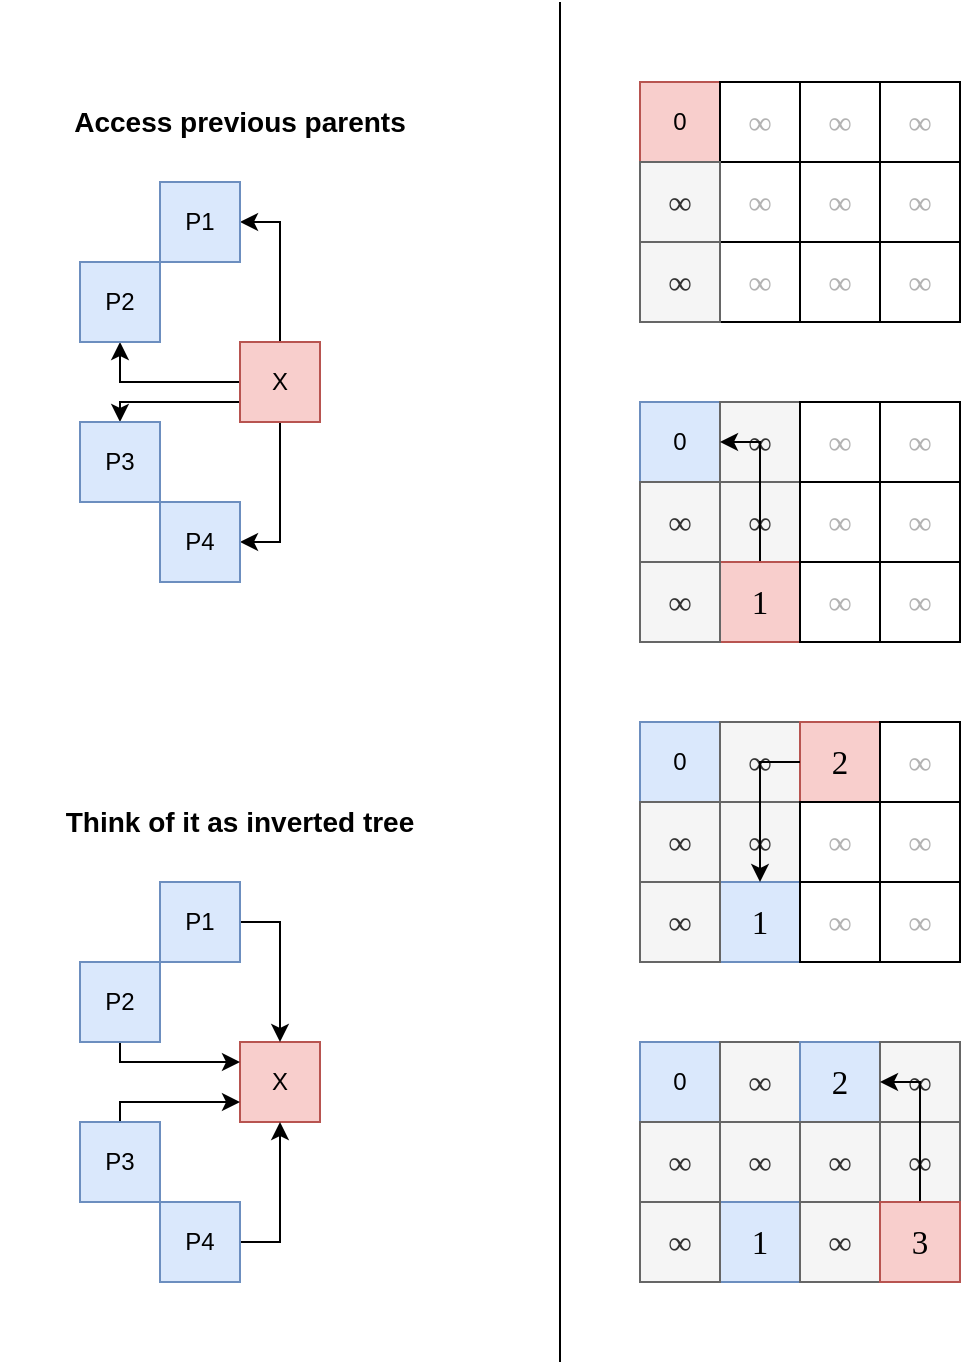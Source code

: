 <mxfile version="14.8.2" type="device"><diagram id="HSeuokN2tXvBlU_7ipD5" name="Page-1"><mxGraphModel dx="1422" dy="805" grid="1" gridSize="10" guides="1" tooltips="1" connect="1" arrows="1" fold="1" page="1" pageScale="1" pageWidth="850" pageHeight="1100" math="0" shadow="0"><root><mxCell id="0"/><mxCell id="1" parent="0"/><mxCell id="WIhtkE5zh25VeXzeA2av-1" value="0" style="rounded=0;whiteSpace=wrap;html=1;fillColor=#f8cecc;strokeColor=#b85450;labelBackgroundColor=none;" parent="1" vertex="1"><mxGeometry x="320" y="40" width="40" height="40" as="geometry"/></mxCell><mxCell id="WIhtkE5zh25VeXzeA2av-2" value="&lt;span style=&quot;font-family: &amp;quot;nimbus roman no9 l&amp;quot;, &amp;quot;times new roman&amp;quot;, times, serif; font-size: 16.52px;&quot;&gt;∞&lt;/span&gt;" style="rounded=0;whiteSpace=wrap;html=1;labelBackgroundColor=none;fontColor=#B3B3B3;" parent="1" vertex="1"><mxGeometry x="360" y="40" width="40" height="40" as="geometry"/></mxCell><mxCell id="WIhtkE5zh25VeXzeA2av-31" value="&lt;span style=&quot;font-family: &amp;quot;nimbus roman no9 l&amp;quot;, &amp;quot;times new roman&amp;quot;, times, serif; font-size: 16.52px;&quot;&gt;∞&lt;/span&gt;" style="rounded=0;whiteSpace=wrap;html=1;labelBackgroundColor=none;fontColor=#B3B3B3;" parent="1" vertex="1"><mxGeometry x="400" y="40" width="40" height="40" as="geometry"/></mxCell><mxCell id="WIhtkE5zh25VeXzeA2av-32" value="&lt;span style=&quot;font-family: &amp;quot;nimbus roman no9 l&amp;quot;, &amp;quot;times new roman&amp;quot;, times, serif; font-size: 16.52px;&quot;&gt;∞&lt;/span&gt;" style="rounded=0;whiteSpace=wrap;html=1;labelBackgroundColor=none;fontColor=#B3B3B3;" parent="1" vertex="1"><mxGeometry x="440" y="40" width="40" height="40" as="geometry"/></mxCell><mxCell id="WIhtkE5zh25VeXzeA2av-33" value="&lt;span style=&quot;font-family: &amp;quot;nimbus roman no9 l&amp;quot;, &amp;quot;times new roman&amp;quot;, times, serif; font-size: 16.52px;&quot;&gt;∞&lt;/span&gt;" style="rounded=0;whiteSpace=wrap;html=1;labelBackgroundColor=none;fontColor=#B3B3B3;" parent="1" vertex="1"><mxGeometry x="360" y="80" width="40" height="40" as="geometry"/></mxCell><mxCell id="WIhtkE5zh25VeXzeA2av-34" value="&lt;span style=&quot;font-family: &amp;quot;nimbus roman no9 l&amp;quot;, &amp;quot;times new roman&amp;quot;, times, serif; font-size: 16.52px;&quot;&gt;∞&lt;/span&gt;" style="rounded=0;whiteSpace=wrap;html=1;labelBackgroundColor=none;fontColor=#B3B3B3;" parent="1" vertex="1"><mxGeometry x="400" y="80" width="40" height="40" as="geometry"/></mxCell><mxCell id="WIhtkE5zh25VeXzeA2av-35" value="&lt;span style=&quot;font-family: &amp;quot;nimbus roman no9 l&amp;quot;, &amp;quot;times new roman&amp;quot;, times, serif; font-size: 16.52px;&quot;&gt;∞&lt;/span&gt;" style="rounded=0;whiteSpace=wrap;html=1;labelBackgroundColor=none;fontColor=#B3B3B3;" parent="1" vertex="1"><mxGeometry x="440" y="80" width="40" height="40" as="geometry"/></mxCell><mxCell id="WIhtkE5zh25VeXzeA2av-36" value="&lt;span style=&quot;font-family: &amp;quot;nimbus roman no9 l&amp;quot;, &amp;quot;times new roman&amp;quot;, times, serif; font-size: 16.52px;&quot;&gt;∞&lt;/span&gt;" style="rounded=0;whiteSpace=wrap;html=1;fontColor=#333333;labelBackgroundColor=none;fillColor=#f5f5f5;strokeColor=#666666;" parent="1" vertex="1"><mxGeometry x="320" y="80" width="40" height="40" as="geometry"/></mxCell><mxCell id="WIhtkE5zh25VeXzeA2av-37" value="&lt;span style=&quot;font-family: &amp;quot;nimbus roman no9 l&amp;quot;, &amp;quot;times new roman&amp;quot;, times, serif; font-size: 16.52px;&quot;&gt;∞&lt;/span&gt;" style="rounded=0;whiteSpace=wrap;html=1;labelBackgroundColor=none;fontColor=#B3B3B3;" parent="1" vertex="1"><mxGeometry x="360" y="120" width="40" height="40" as="geometry"/></mxCell><mxCell id="WIhtkE5zh25VeXzeA2av-38" value="&lt;span style=&quot;font-family: &amp;quot;nimbus roman no9 l&amp;quot;, &amp;quot;times new roman&amp;quot;, times, serif; font-size: 16.52px;&quot;&gt;∞&lt;/span&gt;" style="rounded=0;whiteSpace=wrap;html=1;labelBackgroundColor=none;fontColor=#B3B3B3;" parent="1" vertex="1"><mxGeometry x="400" y="120" width="40" height="40" as="geometry"/></mxCell><mxCell id="WIhtkE5zh25VeXzeA2av-39" value="&lt;span style=&quot;font-family: &amp;quot;nimbus roman no9 l&amp;quot;, &amp;quot;times new roman&amp;quot;, times, serif; font-size: 16.52px;&quot;&gt;∞&lt;/span&gt;" style="rounded=0;whiteSpace=wrap;html=1;labelBackgroundColor=none;fontColor=#B3B3B3;" parent="1" vertex="1"><mxGeometry x="440" y="120" width="40" height="40" as="geometry"/></mxCell><mxCell id="WIhtkE5zh25VeXzeA2av-40" value="&lt;span style=&quot;font-family: &amp;quot;nimbus roman no9 l&amp;quot;, &amp;quot;times new roman&amp;quot;, times, serif; font-size: 16.52px;&quot;&gt;∞&lt;/span&gt;" style="rounded=0;whiteSpace=wrap;html=1;fontColor=#333333;labelBackgroundColor=none;fillColor=#f5f5f5;strokeColor=#666666;" parent="1" vertex="1"><mxGeometry x="320" y="120" width="40" height="40" as="geometry"/></mxCell><mxCell id="WIhtkE5zh25VeXzeA2av-41" value="0" style="rounded=0;whiteSpace=wrap;html=1;fillColor=#dae8fc;strokeColor=#6c8ebf;labelBackgroundColor=none;" parent="1" vertex="1"><mxGeometry x="320" y="200" width="40" height="40" as="geometry"/></mxCell><mxCell id="WIhtkE5zh25VeXzeA2av-42" value="&lt;span style=&quot;font-family: &amp;quot;nimbus roman no9 l&amp;quot;, &amp;quot;times new roman&amp;quot;, times, serif; font-size: 16.52px;&quot;&gt;∞&lt;/span&gt;" style="rounded=0;whiteSpace=wrap;html=1;fontColor=#333333;labelBackgroundColor=none;fillColor=#f5f5f5;strokeColor=#666666;" parent="1" vertex="1"><mxGeometry x="360" y="200" width="40" height="40" as="geometry"/></mxCell><mxCell id="WIhtkE5zh25VeXzeA2av-43" value="&lt;span style=&quot;font-family: &amp;quot;nimbus roman no9 l&amp;quot;, &amp;quot;times new roman&amp;quot;, times, serif; font-size: 16.52px;&quot;&gt;∞&lt;/span&gt;" style="rounded=0;whiteSpace=wrap;html=1;labelBackgroundColor=none;fontColor=#B3B3B3;" parent="1" vertex="1"><mxGeometry x="400" y="200" width="40" height="40" as="geometry"/></mxCell><mxCell id="WIhtkE5zh25VeXzeA2av-44" value="&lt;span style=&quot;font-family: &amp;quot;nimbus roman no9 l&amp;quot;, &amp;quot;times new roman&amp;quot;, times, serif; font-size: 16.52px;&quot;&gt;∞&lt;/span&gt;" style="rounded=0;whiteSpace=wrap;html=1;labelBackgroundColor=none;fontColor=#B3B3B3;" parent="1" vertex="1"><mxGeometry x="440" y="200" width="40" height="40" as="geometry"/></mxCell><mxCell id="WIhtkE5zh25VeXzeA2av-45" value="&lt;span style=&quot;font-family: &amp;quot;nimbus roman no9 l&amp;quot;, &amp;quot;times new roman&amp;quot;, times, serif; font-size: 16.52px;&quot;&gt;∞&lt;/span&gt;" style="rounded=0;whiteSpace=wrap;html=1;fontColor=#333333;labelBackgroundColor=none;fillColor=#f5f5f5;strokeColor=#666666;" parent="1" vertex="1"><mxGeometry x="360" y="240" width="40" height="40" as="geometry"/></mxCell><mxCell id="WIhtkE5zh25VeXzeA2av-46" value="&lt;span style=&quot;font-family: &amp;quot;nimbus roman no9 l&amp;quot;, &amp;quot;times new roman&amp;quot;, times, serif; font-size: 16.52px;&quot;&gt;∞&lt;/span&gt;" style="rounded=0;whiteSpace=wrap;html=1;labelBackgroundColor=none;fontColor=#B3B3B3;" parent="1" vertex="1"><mxGeometry x="400" y="240" width="40" height="40" as="geometry"/></mxCell><mxCell id="WIhtkE5zh25VeXzeA2av-47" value="&lt;span style=&quot;font-family: &amp;quot;nimbus roman no9 l&amp;quot;, &amp;quot;times new roman&amp;quot;, times, serif; font-size: 16.52px;&quot;&gt;∞&lt;/span&gt;" style="rounded=0;whiteSpace=wrap;html=1;labelBackgroundColor=none;fontColor=#B3B3B3;" parent="1" vertex="1"><mxGeometry x="440" y="240" width="40" height="40" as="geometry"/></mxCell><mxCell id="WIhtkE5zh25VeXzeA2av-48" value="&lt;span style=&quot;font-family: &amp;quot;nimbus roman no9 l&amp;quot;, &amp;quot;times new roman&amp;quot;, times, serif; font-size: 16.52px;&quot;&gt;∞&lt;/span&gt;" style="rounded=0;whiteSpace=wrap;html=1;fontColor=#333333;labelBackgroundColor=none;fillColor=#f5f5f5;strokeColor=#666666;" parent="1" vertex="1"><mxGeometry x="320" y="240" width="40" height="40" as="geometry"/></mxCell><mxCell id="WIhtkE5zh25VeXzeA2av-56" style="edgeStyle=orthogonalEdgeStyle;rounded=0;orthogonalLoop=1;jettySize=auto;html=1;entryX=1;entryY=0.5;entryDx=0;entryDy=0;fontColor=#999999;" parent="1" source="WIhtkE5zh25VeXzeA2av-49" target="WIhtkE5zh25VeXzeA2av-41" edge="1"><mxGeometry relative="1" as="geometry"><Array as="points"><mxPoint x="380" y="220"/></Array></mxGeometry></mxCell><mxCell id="WIhtkE5zh25VeXzeA2av-49" value="&lt;span style=&quot;font-family: &amp;#34;nimbus roman no9 l&amp;#34; , &amp;#34;times new roman&amp;#34; , &amp;#34;times&amp;#34; , serif ; font-size: 16.52px&quot;&gt;1&lt;/span&gt;" style="rounded=0;whiteSpace=wrap;html=1;fillColor=#f8cecc;strokeColor=#b85450;labelBackgroundColor=none;" parent="1" vertex="1"><mxGeometry x="360" y="280" width="40" height="40" as="geometry"/></mxCell><mxCell id="WIhtkE5zh25VeXzeA2av-50" value="&lt;span style=&quot;font-family: &amp;quot;nimbus roman no9 l&amp;quot;, &amp;quot;times new roman&amp;quot;, times, serif; font-size: 16.52px;&quot;&gt;∞&lt;/span&gt;" style="rounded=0;whiteSpace=wrap;html=1;labelBackgroundColor=none;fontColor=#B3B3B3;" parent="1" vertex="1"><mxGeometry x="400" y="280" width="40" height="40" as="geometry"/></mxCell><mxCell id="WIhtkE5zh25VeXzeA2av-51" value="&lt;span style=&quot;font-family: &amp;quot;nimbus roman no9 l&amp;quot;, &amp;quot;times new roman&amp;quot;, times, serif; font-size: 16.52px;&quot;&gt;∞&lt;/span&gt;" style="rounded=0;whiteSpace=wrap;html=1;labelBackgroundColor=none;fontColor=#B3B3B3;" parent="1" vertex="1"><mxGeometry x="440" y="280" width="40" height="40" as="geometry"/></mxCell><mxCell id="WIhtkE5zh25VeXzeA2av-52" value="&lt;span style=&quot;font-family: &amp;quot;nimbus roman no9 l&amp;quot;, &amp;quot;times new roman&amp;quot;, times, serif; font-size: 16.52px;&quot;&gt;∞&lt;/span&gt;" style="rounded=0;whiteSpace=wrap;html=1;fontColor=#333333;labelBackgroundColor=none;fillColor=#f5f5f5;strokeColor=#666666;" parent="1" vertex="1"><mxGeometry x="320" y="280" width="40" height="40" as="geometry"/></mxCell><mxCell id="WIhtkE5zh25VeXzeA2av-57" value="0" style="rounded=0;whiteSpace=wrap;html=1;fillColor=#dae8fc;strokeColor=#6c8ebf;labelBackgroundColor=none;" parent="1" vertex="1"><mxGeometry x="320" y="360" width="40" height="40" as="geometry"/></mxCell><mxCell id="WIhtkE5zh25VeXzeA2av-58" value="&lt;span style=&quot;font-family: &amp;quot;nimbus roman no9 l&amp;quot;, &amp;quot;times new roman&amp;quot;, times, serif; font-size: 16.52px;&quot;&gt;∞&lt;/span&gt;" style="rounded=0;whiteSpace=wrap;html=1;fontColor=#333333;labelBackgroundColor=none;fillColor=#f5f5f5;strokeColor=#666666;" parent="1" vertex="1"><mxGeometry x="360" y="360" width="40" height="40" as="geometry"/></mxCell><mxCell id="WIhtkE5zh25VeXzeA2av-59" value="&lt;span style=&quot;font-family: &amp;#34;nimbus roman no9 l&amp;#34; , &amp;#34;times new roman&amp;#34; , &amp;#34;times&amp;#34; , serif ; font-size: 16.52px&quot;&gt;2&lt;/span&gt;" style="rounded=0;whiteSpace=wrap;html=1;labelBackgroundColor=none;fillColor=#f8cecc;strokeColor=#b85450;" parent="1" vertex="1"><mxGeometry x="400" y="360" width="40" height="40" as="geometry"/></mxCell><mxCell id="WIhtkE5zh25VeXzeA2av-60" value="&lt;span style=&quot;font-family: &amp;quot;nimbus roman no9 l&amp;quot;, &amp;quot;times new roman&amp;quot;, times, serif; font-size: 16.52px;&quot;&gt;∞&lt;/span&gt;" style="rounded=0;whiteSpace=wrap;html=1;labelBackgroundColor=none;fontColor=#B3B3B3;" parent="1" vertex="1"><mxGeometry x="440" y="360" width="40" height="40" as="geometry"/></mxCell><mxCell id="WIhtkE5zh25VeXzeA2av-61" value="&lt;span style=&quot;font-family: &amp;quot;nimbus roman no9 l&amp;quot;, &amp;quot;times new roman&amp;quot;, times, serif; font-size: 16.52px;&quot;&gt;∞&lt;/span&gt;" style="rounded=0;whiteSpace=wrap;html=1;fontColor=#333333;labelBackgroundColor=none;fillColor=#f5f5f5;strokeColor=#666666;" parent="1" vertex="1"><mxGeometry x="360" y="400" width="40" height="40" as="geometry"/></mxCell><mxCell id="WIhtkE5zh25VeXzeA2av-62" value="&lt;span style=&quot;font-family: &amp;quot;nimbus roman no9 l&amp;quot;, &amp;quot;times new roman&amp;quot;, times, serif; font-size: 16.52px;&quot;&gt;∞&lt;/span&gt;" style="rounded=0;whiteSpace=wrap;html=1;labelBackgroundColor=none;fontColor=#B3B3B3;" parent="1" vertex="1"><mxGeometry x="400" y="400" width="40" height="40" as="geometry"/></mxCell><mxCell id="WIhtkE5zh25VeXzeA2av-63" value="&lt;span style=&quot;font-family: &amp;quot;nimbus roman no9 l&amp;quot;, &amp;quot;times new roman&amp;quot;, times, serif; font-size: 16.52px;&quot;&gt;∞&lt;/span&gt;" style="rounded=0;whiteSpace=wrap;html=1;labelBackgroundColor=none;fontColor=#B3B3B3;" parent="1" vertex="1"><mxGeometry x="440" y="400" width="40" height="40" as="geometry"/></mxCell><mxCell id="WIhtkE5zh25VeXzeA2av-64" value="&lt;span style=&quot;font-family: &amp;quot;nimbus roman no9 l&amp;quot;, &amp;quot;times new roman&amp;quot;, times, serif; font-size: 16.52px;&quot;&gt;∞&lt;/span&gt;" style="rounded=0;whiteSpace=wrap;html=1;fontColor=#999999;labelBackgroundColor=none;" parent="1" vertex="1"><mxGeometry x="320" y="400" width="40" height="40" as="geometry"/></mxCell><mxCell id="WIhtkE5zh25VeXzeA2av-66" value="&lt;span style=&quot;font-family: &amp;#34;nimbus roman no9 l&amp;#34; , &amp;#34;times new roman&amp;#34; , &amp;#34;times&amp;#34; , serif ; font-size: 16.52px&quot;&gt;1&lt;/span&gt;" style="rounded=0;whiteSpace=wrap;html=1;fillColor=#dae8fc;strokeColor=#6c8ebf;labelBackgroundColor=none;" parent="1" vertex="1"><mxGeometry x="360" y="440" width="40" height="40" as="geometry"/></mxCell><mxCell id="WIhtkE5zh25VeXzeA2av-67" value="&lt;span style=&quot;font-family: &amp;quot;nimbus roman no9 l&amp;quot;, &amp;quot;times new roman&amp;quot;, times, serif; font-size: 16.52px;&quot;&gt;∞&lt;/span&gt;" style="rounded=0;whiteSpace=wrap;html=1;labelBackgroundColor=none;fontColor=#B3B3B3;" parent="1" vertex="1"><mxGeometry x="400" y="440" width="40" height="40" as="geometry"/></mxCell><mxCell id="WIhtkE5zh25VeXzeA2av-68" value="&lt;span style=&quot;font-family: &amp;quot;nimbus roman no9 l&amp;quot;, &amp;quot;times new roman&amp;quot;, times, serif; font-size: 16.52px;&quot;&gt;∞&lt;/span&gt;" style="rounded=0;whiteSpace=wrap;html=1;labelBackgroundColor=none;fontColor=#B3B3B3;" parent="1" vertex="1"><mxGeometry x="440" y="440" width="40" height="40" as="geometry"/></mxCell><mxCell id="WIhtkE5zh25VeXzeA2av-69" value="&lt;span style=&quot;font-family: &amp;quot;nimbus roman no9 l&amp;quot;, &amp;quot;times new roman&amp;quot;, times, serif; font-size: 16.52px;&quot;&gt;∞&lt;/span&gt;" style="rounded=0;whiteSpace=wrap;html=1;fontColor=#999999;labelBackgroundColor=none;" parent="1" vertex="1"><mxGeometry x="320" y="440" width="40" height="40" as="geometry"/></mxCell><mxCell id="WIhtkE5zh25VeXzeA2av-70" style="edgeStyle=orthogonalEdgeStyle;rounded=0;orthogonalLoop=1;jettySize=auto;html=1;fontColor=#999999;" parent="1" source="WIhtkE5zh25VeXzeA2av-59" target="WIhtkE5zh25VeXzeA2av-66" edge="1"><mxGeometry relative="1" as="geometry"><Array as="points"><mxPoint x="380" y="380"/></Array></mxGeometry></mxCell><mxCell id="WIhtkE5zh25VeXzeA2av-71" value="0" style="rounded=0;whiteSpace=wrap;html=1;fillColor=#dae8fc;strokeColor=#6c8ebf;labelBackgroundColor=none;" parent="1" vertex="1"><mxGeometry x="320" y="520" width="40" height="40" as="geometry"/></mxCell><mxCell id="WIhtkE5zh25VeXzeA2av-72" value="&lt;span style=&quot;font-family: &amp;quot;nimbus roman no9 l&amp;quot;, &amp;quot;times new roman&amp;quot;, times, serif; font-size: 16.52px;&quot;&gt;∞&lt;/span&gt;" style="rounded=0;whiteSpace=wrap;html=1;fontColor=#333333;labelBackgroundColor=none;fillColor=#f5f5f5;strokeColor=#666666;" parent="1" vertex="1"><mxGeometry x="360" y="520" width="40" height="40" as="geometry"/></mxCell><mxCell id="WIhtkE5zh25VeXzeA2av-73" value="&lt;span style=&quot;font-family: &amp;#34;nimbus roman no9 l&amp;#34; , &amp;#34;times new roman&amp;#34; , &amp;#34;times&amp;#34; , serif ; font-size: 16.52px&quot;&gt;2&lt;/span&gt;" style="rounded=0;whiteSpace=wrap;html=1;labelBackgroundColor=none;fillColor=#dae8fc;strokeColor=#6c8ebf;" parent="1" vertex="1"><mxGeometry x="400" y="520" width="40" height="40" as="geometry"/></mxCell><mxCell id="WIhtkE5zh25VeXzeA2av-74" value="&lt;span style=&quot;font-family: &amp;quot;nimbus roman no9 l&amp;quot;, &amp;quot;times new roman&amp;quot;, times, serif; font-size: 16.52px;&quot;&gt;∞&lt;/span&gt;" style="rounded=0;whiteSpace=wrap;html=1;fontColor=#333333;labelBackgroundColor=none;fillColor=#f5f5f5;strokeColor=#666666;" parent="1" vertex="1"><mxGeometry x="440" y="520" width="40" height="40" as="geometry"/></mxCell><mxCell id="WIhtkE5zh25VeXzeA2av-75" value="&lt;span style=&quot;font-family: &amp;quot;nimbus roman no9 l&amp;quot;, &amp;quot;times new roman&amp;quot;, times, serif; font-size: 16.52px;&quot;&gt;∞&lt;/span&gt;" style="rounded=0;whiteSpace=wrap;html=1;fontColor=#333333;labelBackgroundColor=none;fillColor=#f5f5f5;strokeColor=#666666;" parent="1" vertex="1"><mxGeometry x="360" y="560" width="40" height="40" as="geometry"/></mxCell><mxCell id="WIhtkE5zh25VeXzeA2av-76" value="&lt;span style=&quot;font-family: &amp;quot;nimbus roman no9 l&amp;quot;, &amp;quot;times new roman&amp;quot;, times, serif; font-size: 16.52px;&quot;&gt;∞&lt;/span&gt;" style="rounded=0;whiteSpace=wrap;html=1;fontColor=#333333;labelBackgroundColor=none;fillColor=#f5f5f5;strokeColor=#666666;" parent="1" vertex="1"><mxGeometry x="400" y="560" width="40" height="40" as="geometry"/></mxCell><mxCell id="WIhtkE5zh25VeXzeA2av-77" value="&lt;span style=&quot;font-family: &amp;quot;nimbus roman no9 l&amp;quot;, &amp;quot;times new roman&amp;quot;, times, serif; font-size: 16.52px;&quot;&gt;∞&lt;/span&gt;" style="rounded=0;whiteSpace=wrap;html=1;fontColor=#333333;labelBackgroundColor=none;fillColor=#f5f5f5;strokeColor=#666666;" parent="1" vertex="1"><mxGeometry x="440" y="560" width="40" height="40" as="geometry"/></mxCell><mxCell id="WIhtkE5zh25VeXzeA2av-78" value="&lt;span style=&quot;font-family: &amp;quot;nimbus roman no9 l&amp;quot;, &amp;quot;times new roman&amp;quot;, times, serif; font-size: 16.52px;&quot;&gt;∞&lt;/span&gt;" style="rounded=0;whiteSpace=wrap;html=1;fontColor=#333333;labelBackgroundColor=none;fillColor=#f5f5f5;strokeColor=#666666;" parent="1" vertex="1"><mxGeometry x="320" y="560" width="40" height="40" as="geometry"/></mxCell><mxCell id="WIhtkE5zh25VeXzeA2av-79" value="&lt;span style=&quot;font-family: &amp;#34;nimbus roman no9 l&amp;#34; , &amp;#34;times new roman&amp;#34; , &amp;#34;times&amp;#34; , serif ; font-size: 16.52px&quot;&gt;1&lt;/span&gt;" style="rounded=0;whiteSpace=wrap;html=1;fillColor=#dae8fc;strokeColor=#6c8ebf;labelBackgroundColor=none;" parent="1" vertex="1"><mxGeometry x="360" y="600" width="40" height="40" as="geometry"/></mxCell><mxCell id="WIhtkE5zh25VeXzeA2av-80" value="&lt;span style=&quot;font-family: &amp;quot;nimbus roman no9 l&amp;quot;, &amp;quot;times new roman&amp;quot;, times, serif; font-size: 16.52px;&quot;&gt;∞&lt;/span&gt;" style="rounded=0;whiteSpace=wrap;html=1;fontColor=#333333;labelBackgroundColor=none;fillColor=#f5f5f5;strokeColor=#666666;" parent="1" vertex="1"><mxGeometry x="400" y="600" width="40" height="40" as="geometry"/></mxCell><mxCell id="WIhtkE5zh25VeXzeA2av-84" style="edgeStyle=orthogonalEdgeStyle;rounded=0;orthogonalLoop=1;jettySize=auto;html=1;entryX=1;entryY=0.5;entryDx=0;entryDy=0;fontColor=#999999;" parent="1" source="WIhtkE5zh25VeXzeA2av-81" target="WIhtkE5zh25VeXzeA2av-73" edge="1"><mxGeometry relative="1" as="geometry"><Array as="points"><mxPoint x="460" y="540"/></Array></mxGeometry></mxCell><mxCell id="WIhtkE5zh25VeXzeA2av-81" value="&lt;span style=&quot;font-family: &amp;#34;nimbus roman no9 l&amp;#34; , &amp;#34;times new roman&amp;#34; , &amp;#34;times&amp;#34; , serif ; font-size: 16.52px&quot;&gt;3&lt;/span&gt;" style="rounded=0;whiteSpace=wrap;html=1;labelBackgroundColor=none;fillColor=#f8cecc;strokeColor=#b85450;" parent="1" vertex="1"><mxGeometry x="440" y="600" width="40" height="40" as="geometry"/></mxCell><mxCell id="WIhtkE5zh25VeXzeA2av-82" value="&lt;span style=&quot;font-family: &amp;quot;nimbus roman no9 l&amp;quot;, &amp;quot;times new roman&amp;quot;, times, serif; font-size: 16.52px;&quot;&gt;∞&lt;/span&gt;" style="rounded=0;whiteSpace=wrap;html=1;fontColor=#333333;labelBackgroundColor=none;fillColor=#f5f5f5;strokeColor=#666666;" parent="1" vertex="1"><mxGeometry x="320" y="600" width="40" height="40" as="geometry"/></mxCell><mxCell id="WIhtkE5zh25VeXzeA2av-85" value="&lt;span style=&quot;font-family: &amp;quot;nimbus roman no9 l&amp;quot;, &amp;quot;times new roman&amp;quot;, times, serif; font-size: 16.52px;&quot;&gt;∞&lt;/span&gt;" style="rounded=0;whiteSpace=wrap;html=1;fontColor=#333333;labelBackgroundColor=none;fillColor=#f5f5f5;strokeColor=#666666;" parent="1" vertex="1"><mxGeometry x="320" y="400" width="40" height="40" as="geometry"/></mxCell><mxCell id="WIhtkE5zh25VeXzeA2av-86" value="&lt;span style=&quot;font-family: &amp;quot;nimbus roman no9 l&amp;quot;, &amp;quot;times new roman&amp;quot;, times, serif; font-size: 16.52px;&quot;&gt;∞&lt;/span&gt;" style="rounded=0;whiteSpace=wrap;html=1;fontColor=#333333;labelBackgroundColor=none;fillColor=#f5f5f5;strokeColor=#666666;" parent="1" vertex="1"><mxGeometry x="320" y="440" width="40" height="40" as="geometry"/></mxCell><mxCell id="WIhtkE5zh25VeXzeA2av-95" style="edgeStyle=orthogonalEdgeStyle;rounded=0;orthogonalLoop=1;jettySize=auto;html=1;entryX=1;entryY=0.5;entryDx=0;entryDy=0;fontColor=#999999;" parent="1" source="WIhtkE5zh25VeXzeA2av-88" target="WIhtkE5zh25VeXzeA2av-94" edge="1"><mxGeometry relative="1" as="geometry"/></mxCell><mxCell id="WIhtkE5zh25VeXzeA2av-96" style="edgeStyle=orthogonalEdgeStyle;rounded=0;orthogonalLoop=1;jettySize=auto;html=1;entryX=0.5;entryY=1;entryDx=0;entryDy=0;fontColor=#999999;" parent="1" source="WIhtkE5zh25VeXzeA2av-88" target="WIhtkE5zh25VeXzeA2av-91" edge="1"><mxGeometry relative="1" as="geometry"/></mxCell><mxCell id="WIhtkE5zh25VeXzeA2av-97" style="edgeStyle=orthogonalEdgeStyle;rounded=0;orthogonalLoop=1;jettySize=auto;html=1;entryX=0.5;entryY=0;entryDx=0;entryDy=0;fontColor=#999999;" parent="1" source="WIhtkE5zh25VeXzeA2av-88" target="WIhtkE5zh25VeXzeA2av-92" edge="1"><mxGeometry relative="1" as="geometry"><Array as="points"><mxPoint x="60" y="200"/></Array></mxGeometry></mxCell><mxCell id="WIhtkE5zh25VeXzeA2av-98" style="edgeStyle=orthogonalEdgeStyle;rounded=0;orthogonalLoop=1;jettySize=auto;html=1;entryX=1;entryY=0.5;entryDx=0;entryDy=0;fontColor=#999999;" parent="1" source="WIhtkE5zh25VeXzeA2av-88" target="WIhtkE5zh25VeXzeA2av-93" edge="1"><mxGeometry relative="1" as="geometry"/></mxCell><mxCell id="WIhtkE5zh25VeXzeA2av-88" value="X" style="rounded=0;whiteSpace=wrap;html=1;labelBackgroundColor=none;fillColor=#f8cecc;strokeColor=#b85450;" parent="1" vertex="1"><mxGeometry x="120" y="170" width="40" height="40" as="geometry"/></mxCell><mxCell id="WIhtkE5zh25VeXzeA2av-91" value="P2" style="rounded=0;whiteSpace=wrap;html=1;labelBackgroundColor=none;fontColor=#999999;" parent="1" vertex="1"><mxGeometry x="40" y="130" width="40" height="40" as="geometry"/></mxCell><mxCell id="WIhtkE5zh25VeXzeA2av-92" value="P3" style="rounded=0;whiteSpace=wrap;html=1;labelBackgroundColor=none;fontColor=#999999;" parent="1" vertex="1"><mxGeometry x="40" y="210" width="40" height="40" as="geometry"/></mxCell><mxCell id="WIhtkE5zh25VeXzeA2av-93" value="P4" style="rounded=0;whiteSpace=wrap;html=1;labelBackgroundColor=none;fillColor=#dae8fc;strokeColor=#6c8ebf;" parent="1" vertex="1"><mxGeometry x="80" y="250" width="40" height="40" as="geometry"/></mxCell><mxCell id="WIhtkE5zh25VeXzeA2av-94" value="P1" style="rounded=0;whiteSpace=wrap;html=1;labelBackgroundColor=none;fontColor=#999999;" parent="1" vertex="1"><mxGeometry x="80" y="90" width="40" height="40" as="geometry"/></mxCell><mxCell id="WIhtkE5zh25VeXzeA2av-99" value="P1" style="rounded=0;whiteSpace=wrap;html=1;labelBackgroundColor=none;fillColor=#dae8fc;strokeColor=#6c8ebf;" parent="1" vertex="1"><mxGeometry x="80" y="90" width="40" height="40" as="geometry"/></mxCell><mxCell id="WIhtkE5zh25VeXzeA2av-100" value="P2" style="rounded=0;whiteSpace=wrap;html=1;labelBackgroundColor=none;fillColor=#dae8fc;strokeColor=#6c8ebf;" parent="1" vertex="1"><mxGeometry x="40" y="130" width="40" height="40" as="geometry"/></mxCell><mxCell id="WIhtkE5zh25VeXzeA2av-101" value="P3" style="rounded=0;whiteSpace=wrap;html=1;labelBackgroundColor=none;fillColor=#dae8fc;strokeColor=#6c8ebf;" parent="1" vertex="1"><mxGeometry x="40" y="210" width="40" height="40" as="geometry"/></mxCell><mxCell id="6JeZNuuztO4UTkeqHbCi-5" value="X" style="rounded=0;whiteSpace=wrap;html=1;labelBackgroundColor=none;fillColor=#f8cecc;strokeColor=#b85450;" vertex="1" parent="1"><mxGeometry x="120" y="520" width="40" height="40" as="geometry"/></mxCell><mxCell id="6JeZNuuztO4UTkeqHbCi-6" value="P2" style="rounded=0;whiteSpace=wrap;html=1;labelBackgroundColor=none;fontColor=#999999;" vertex="1" parent="1"><mxGeometry x="40" y="480" width="40" height="40" as="geometry"/></mxCell><mxCell id="6JeZNuuztO4UTkeqHbCi-7" value="P3" style="rounded=0;whiteSpace=wrap;html=1;labelBackgroundColor=none;fontColor=#999999;" vertex="1" parent="1"><mxGeometry x="40" y="560" width="40" height="40" as="geometry"/></mxCell><mxCell id="6JeZNuuztO4UTkeqHbCi-16" style="edgeStyle=orthogonalEdgeStyle;rounded=0;orthogonalLoop=1;jettySize=auto;html=1;entryX=0.5;entryY=1;entryDx=0;entryDy=0;" edge="1" parent="1" source="6JeZNuuztO4UTkeqHbCi-8" target="6JeZNuuztO4UTkeqHbCi-5"><mxGeometry relative="1" as="geometry"><Array as="points"><mxPoint x="140" y="620"/></Array></mxGeometry></mxCell><mxCell id="6JeZNuuztO4UTkeqHbCi-8" value="P4" style="rounded=0;whiteSpace=wrap;html=1;labelBackgroundColor=none;fillColor=#dae8fc;strokeColor=#6c8ebf;" vertex="1" parent="1"><mxGeometry x="80" y="600" width="40" height="40" as="geometry"/></mxCell><mxCell id="6JeZNuuztO4UTkeqHbCi-9" value="P1" style="rounded=0;whiteSpace=wrap;html=1;labelBackgroundColor=none;fontColor=#999999;" vertex="1" parent="1"><mxGeometry x="80" y="440" width="40" height="40" as="geometry"/></mxCell><mxCell id="6JeZNuuztO4UTkeqHbCi-13" style="edgeStyle=orthogonalEdgeStyle;rounded=0;orthogonalLoop=1;jettySize=auto;html=1;entryX=0.5;entryY=0;entryDx=0;entryDy=0;" edge="1" parent="1" source="6JeZNuuztO4UTkeqHbCi-10" target="6JeZNuuztO4UTkeqHbCi-5"><mxGeometry relative="1" as="geometry"><Array as="points"><mxPoint x="140" y="460"/></Array></mxGeometry></mxCell><mxCell id="6JeZNuuztO4UTkeqHbCi-10" value="P1" style="rounded=0;whiteSpace=wrap;html=1;labelBackgroundColor=none;fillColor=#dae8fc;strokeColor=#6c8ebf;" vertex="1" parent="1"><mxGeometry x="80" y="440" width="40" height="40" as="geometry"/></mxCell><mxCell id="6JeZNuuztO4UTkeqHbCi-18" style="edgeStyle=orthogonalEdgeStyle;rounded=0;orthogonalLoop=1;jettySize=auto;html=1;entryX=0;entryY=0.25;entryDx=0;entryDy=0;" edge="1" parent="1" source="6JeZNuuztO4UTkeqHbCi-11" target="6JeZNuuztO4UTkeqHbCi-5"><mxGeometry relative="1" as="geometry"><Array as="points"><mxPoint x="60" y="530"/></Array></mxGeometry></mxCell><mxCell id="6JeZNuuztO4UTkeqHbCi-11" value="P2" style="rounded=0;whiteSpace=wrap;html=1;labelBackgroundColor=none;fillColor=#dae8fc;strokeColor=#6c8ebf;" vertex="1" parent="1"><mxGeometry x="40" y="480" width="40" height="40" as="geometry"/></mxCell><mxCell id="6JeZNuuztO4UTkeqHbCi-15" style="edgeStyle=orthogonalEdgeStyle;rounded=0;orthogonalLoop=1;jettySize=auto;html=1;" edge="1" parent="1" source="6JeZNuuztO4UTkeqHbCi-12" target="6JeZNuuztO4UTkeqHbCi-5"><mxGeometry relative="1" as="geometry"><Array as="points"><mxPoint x="60" y="550"/></Array></mxGeometry></mxCell><mxCell id="6JeZNuuztO4UTkeqHbCi-12" value="P3" style="rounded=0;whiteSpace=wrap;html=1;labelBackgroundColor=none;fillColor=#dae8fc;strokeColor=#6c8ebf;" vertex="1" parent="1"><mxGeometry x="40" y="560" width="40" height="40" as="geometry"/></mxCell><mxCell id="6JeZNuuztO4UTkeqHbCi-19" value="" style="endArrow=none;html=1;" edge="1" parent="1"><mxGeometry width="50" height="50" relative="1" as="geometry"><mxPoint x="280" y="680" as="sourcePoint"/><mxPoint x="280" as="targetPoint"/></mxGeometry></mxCell><mxCell id="6JeZNuuztO4UTkeqHbCi-20" value="Think of it as inverted tree" style="text;html=1;strokeColor=none;fillColor=none;align=center;verticalAlign=middle;whiteSpace=wrap;rounded=0;fontSize=14;fontStyle=1" vertex="1" parent="1"><mxGeometry y="400" width="240" height="20" as="geometry"/></mxCell><mxCell id="6JeZNuuztO4UTkeqHbCi-21" value="Access previous parents" style="text;html=1;strokeColor=none;fillColor=none;align=center;verticalAlign=middle;whiteSpace=wrap;rounded=0;fontSize=14;fontStyle=1" vertex="1" parent="1"><mxGeometry y="50" width="240" height="20" as="geometry"/></mxCell></root></mxGraphModel></diagram></mxfile>